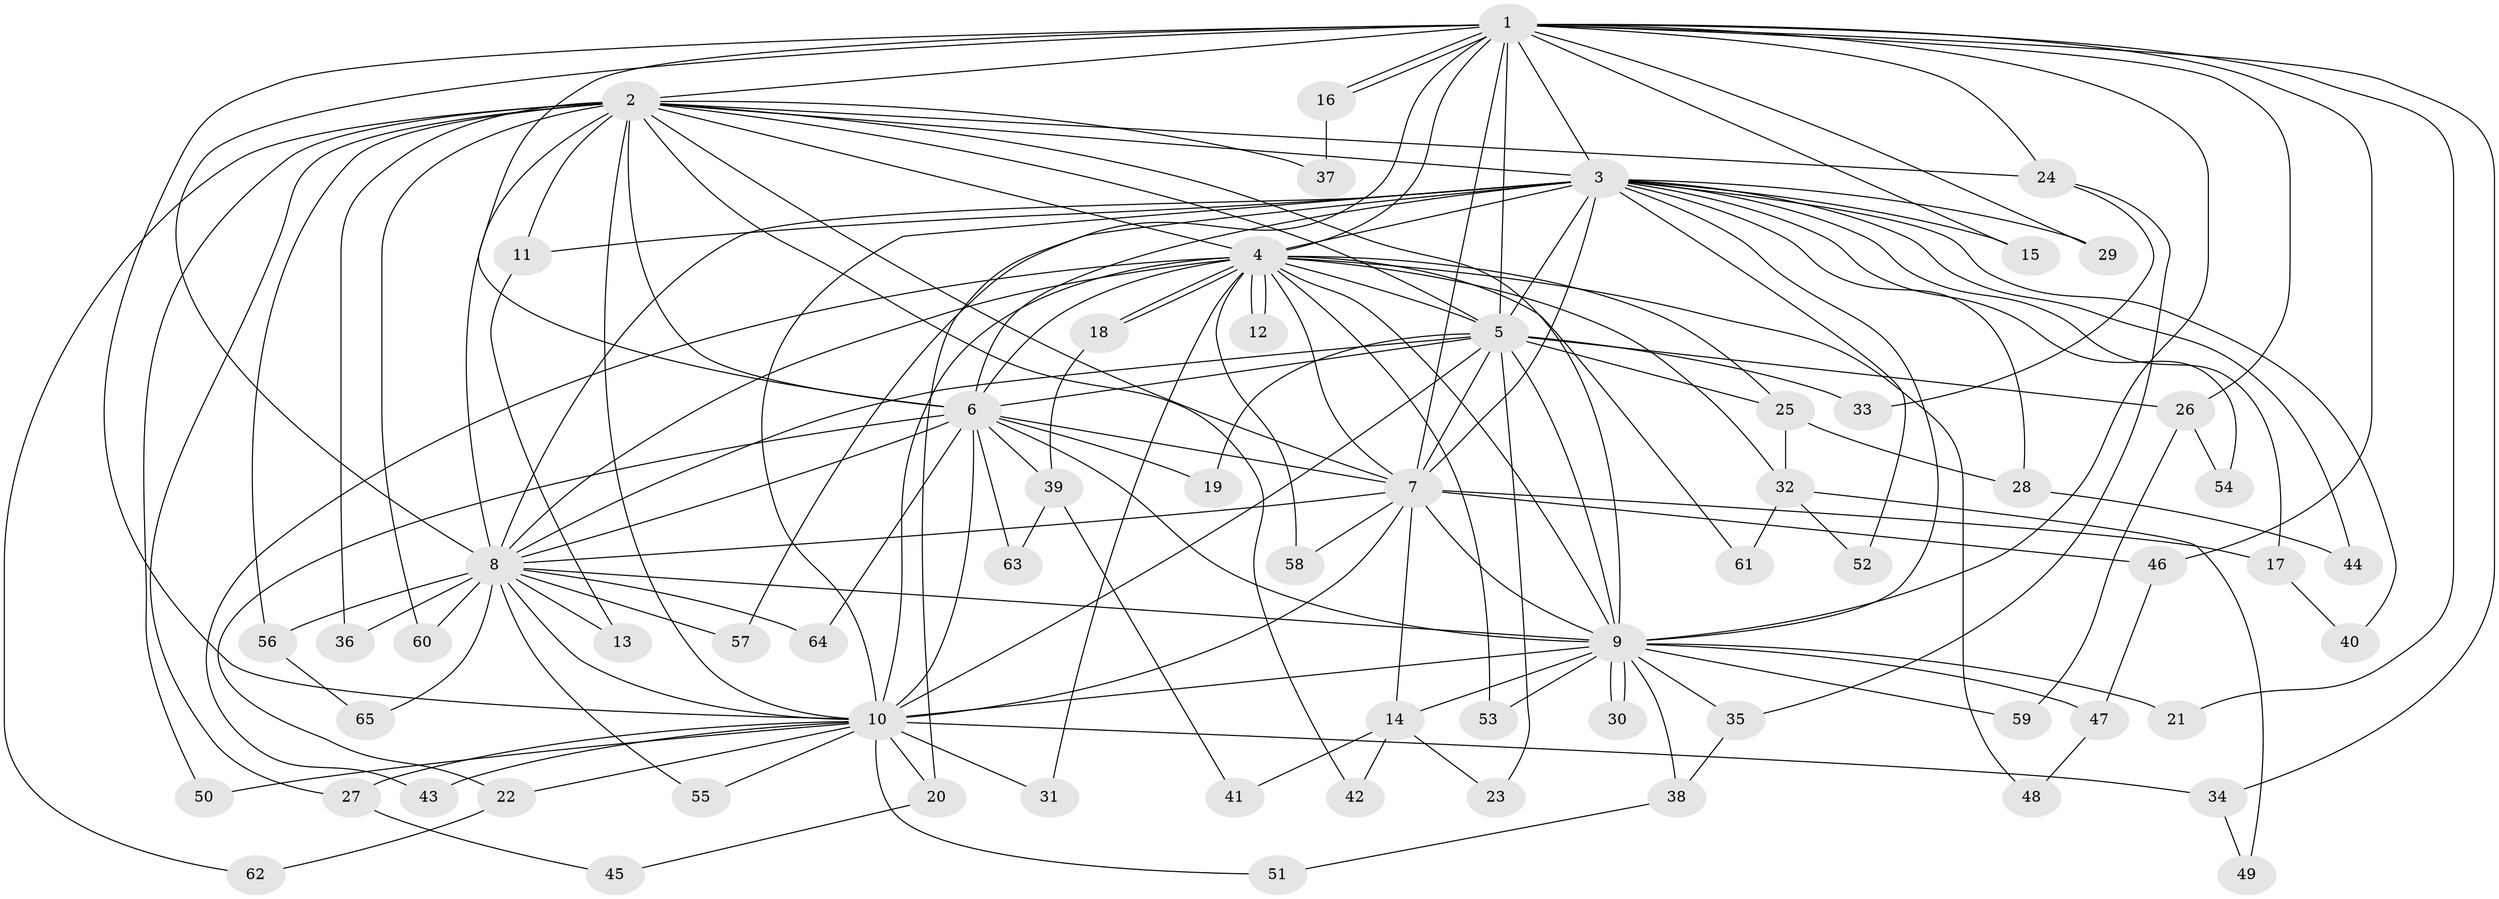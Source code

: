 // coarse degree distribution, {3: 0.3076923076923077, 16: 0.038461538461538464, 14: 0.038461538461538464, 1: 0.07692307692307693, 4: 0.11538461538461539, 2: 0.23076923076923078, 11: 0.07692307692307693, 9: 0.038461538461538464, 13: 0.038461538461538464, 8: 0.038461538461538464}
// Generated by graph-tools (version 1.1) at 2025/36/03/04/25 23:36:23]
// undirected, 65 vertices, 155 edges
graph export_dot {
  node [color=gray90,style=filled];
  1;
  2;
  3;
  4;
  5;
  6;
  7;
  8;
  9;
  10;
  11;
  12;
  13;
  14;
  15;
  16;
  17;
  18;
  19;
  20;
  21;
  22;
  23;
  24;
  25;
  26;
  27;
  28;
  29;
  30;
  31;
  32;
  33;
  34;
  35;
  36;
  37;
  38;
  39;
  40;
  41;
  42;
  43;
  44;
  45;
  46;
  47;
  48;
  49;
  50;
  51;
  52;
  53;
  54;
  55;
  56;
  57;
  58;
  59;
  60;
  61;
  62;
  63;
  64;
  65;
  1 -- 2;
  1 -- 3;
  1 -- 4;
  1 -- 5;
  1 -- 6;
  1 -- 7;
  1 -- 8;
  1 -- 9;
  1 -- 10;
  1 -- 15;
  1 -- 16;
  1 -- 16;
  1 -- 21;
  1 -- 24;
  1 -- 26;
  1 -- 29;
  1 -- 34;
  1 -- 46;
  1 -- 57;
  2 -- 3;
  2 -- 4;
  2 -- 5;
  2 -- 6;
  2 -- 7;
  2 -- 8;
  2 -- 9;
  2 -- 10;
  2 -- 11;
  2 -- 24;
  2 -- 27;
  2 -- 36;
  2 -- 37;
  2 -- 42;
  2 -- 50;
  2 -- 56;
  2 -- 60;
  2 -- 62;
  3 -- 4;
  3 -- 5;
  3 -- 6;
  3 -- 7;
  3 -- 8;
  3 -- 9;
  3 -- 10;
  3 -- 11;
  3 -- 15;
  3 -- 17;
  3 -- 20;
  3 -- 28;
  3 -- 29;
  3 -- 40;
  3 -- 44;
  3 -- 52;
  3 -- 54;
  4 -- 5;
  4 -- 6;
  4 -- 7;
  4 -- 8;
  4 -- 9;
  4 -- 10;
  4 -- 12;
  4 -- 12;
  4 -- 18;
  4 -- 18;
  4 -- 25;
  4 -- 31;
  4 -- 32;
  4 -- 43;
  4 -- 48;
  4 -- 53;
  4 -- 58;
  4 -- 61;
  5 -- 6;
  5 -- 7;
  5 -- 8;
  5 -- 9;
  5 -- 10;
  5 -- 19;
  5 -- 23;
  5 -- 25;
  5 -- 26;
  5 -- 33;
  6 -- 7;
  6 -- 8;
  6 -- 9;
  6 -- 10;
  6 -- 19;
  6 -- 22;
  6 -- 39;
  6 -- 63;
  6 -- 64;
  7 -- 8;
  7 -- 9;
  7 -- 10;
  7 -- 14;
  7 -- 17;
  7 -- 46;
  7 -- 58;
  8 -- 9;
  8 -- 10;
  8 -- 13;
  8 -- 36;
  8 -- 55;
  8 -- 56;
  8 -- 57;
  8 -- 60;
  8 -- 64;
  8 -- 65;
  9 -- 10;
  9 -- 14;
  9 -- 21;
  9 -- 30;
  9 -- 30;
  9 -- 35;
  9 -- 38;
  9 -- 47;
  9 -- 53;
  9 -- 59;
  10 -- 20;
  10 -- 22;
  10 -- 27;
  10 -- 31;
  10 -- 34;
  10 -- 43;
  10 -- 50;
  10 -- 51;
  10 -- 55;
  11 -- 13;
  14 -- 23;
  14 -- 41;
  14 -- 42;
  16 -- 37;
  17 -- 40;
  18 -- 39;
  20 -- 45;
  22 -- 62;
  24 -- 33;
  24 -- 35;
  25 -- 28;
  25 -- 32;
  26 -- 54;
  26 -- 59;
  27 -- 45;
  28 -- 44;
  32 -- 49;
  32 -- 52;
  32 -- 61;
  34 -- 49;
  35 -- 38;
  38 -- 51;
  39 -- 41;
  39 -- 63;
  46 -- 47;
  47 -- 48;
  56 -- 65;
}
